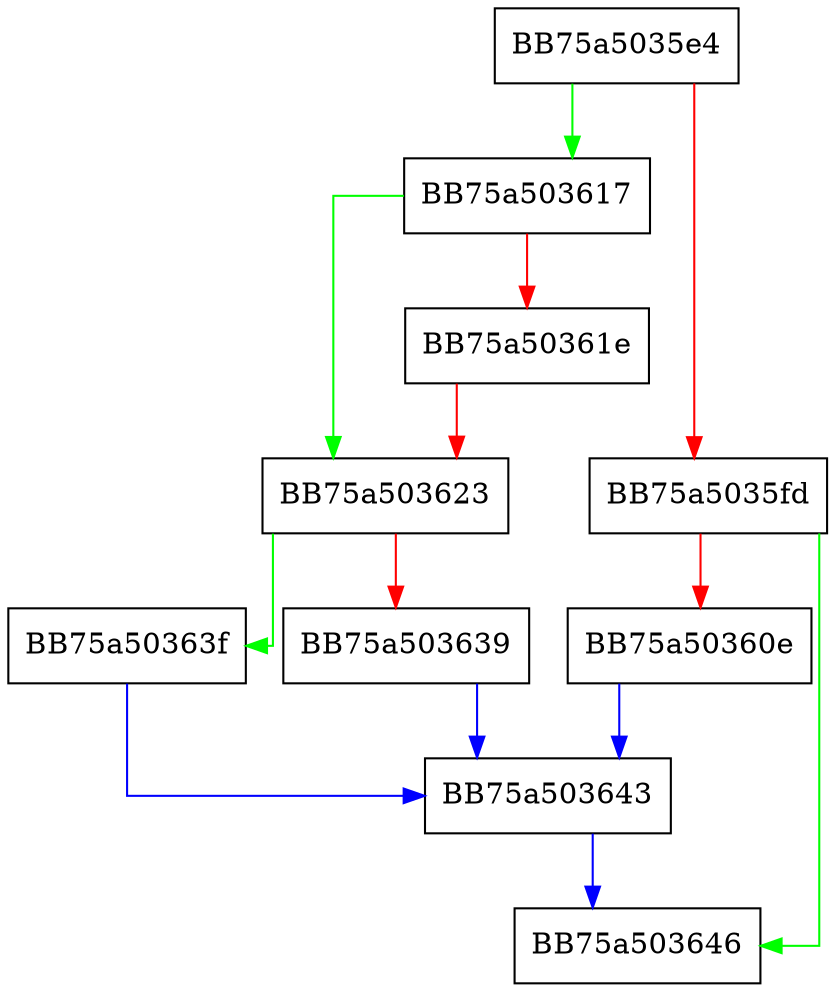 digraph GetRootObjectName {
  node [shape="box"];
  graph [splines=ortho];
  BB75a5035e4 -> BB75a503617 [color="green"];
  BB75a5035e4 -> BB75a5035fd [color="red"];
  BB75a5035fd -> BB75a503646 [color="green"];
  BB75a5035fd -> BB75a50360e [color="red"];
  BB75a50360e -> BB75a503643 [color="blue"];
  BB75a503617 -> BB75a503623 [color="green"];
  BB75a503617 -> BB75a50361e [color="red"];
  BB75a50361e -> BB75a503623 [color="red"];
  BB75a503623 -> BB75a50363f [color="green"];
  BB75a503623 -> BB75a503639 [color="red"];
  BB75a503639 -> BB75a503643 [color="blue"];
  BB75a50363f -> BB75a503643 [color="blue"];
  BB75a503643 -> BB75a503646 [color="blue"];
}